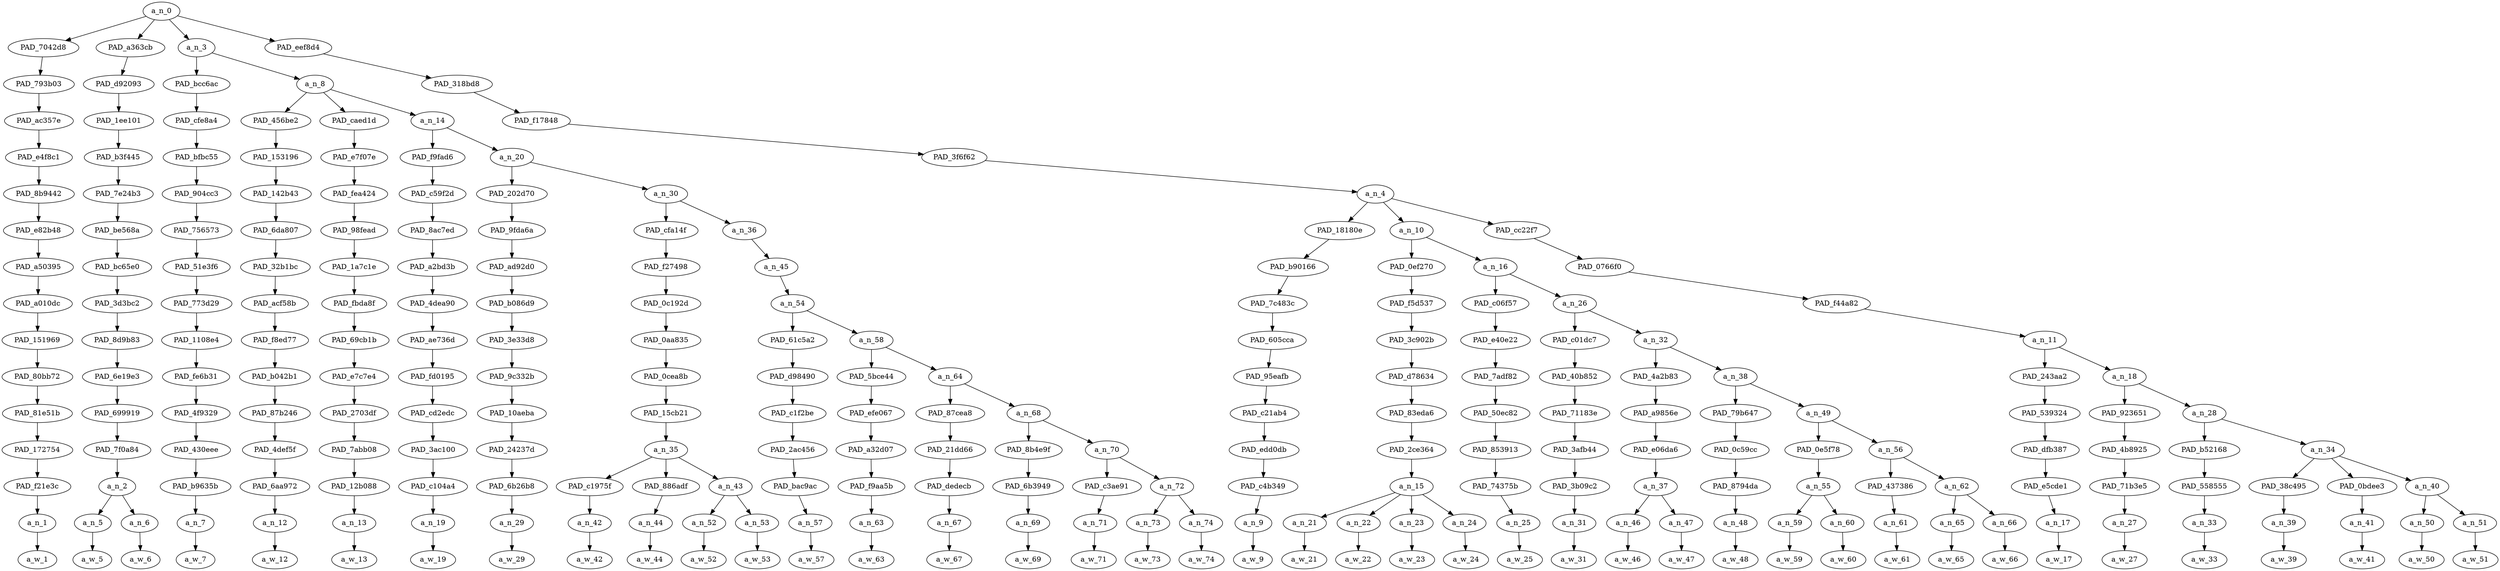 strict digraph "" {
	a_n_0	[div_dir=-1,
		index=0,
		level=15,
		pos="7.892171223958334,15!",
		text_span="[0, 1, 2, 3, 4, 5, 6, 7, 8, 9, 10, 11, 12, 13, 14, 15, 16, 17, 18, 19, 20, 21, 22, 23, 24, 25, 26, 27, 28, 29, 30, 31, 32, 33, 34, \
35, 36, 37, 38, 39, 40]",
		value=1.00000001];
	PAD_7042d8	[div_dir=-1,
		index=0,
		level=14,
		pos="0.0,14!",
		text_span="[0]",
		value=0.01374757];
	a_n_0 -> PAD_7042d8;
	PAD_a363cb	[div_dir=-1,
		index=1,
		level=14,
		pos="1.5,14!",
		text_span="[1, 2]",
		value=0.02284958];
	a_n_0 -> PAD_a363cb;
	a_n_3	[div_dir=1,
		index=2,
		level=14,
		pos="4.260091145833334,14!",
		text_span="[3, 4, 5, 6, 7, 8, 9, 10, 11, 12, 13, 14, 15, 16, 17, 18]",
		value=0.28761299];
	a_n_0 -> a_n_3;
	PAD_eef8d4	[div_dir=-1,
		index=3,
		level=14,
		pos="25.80859375,14!",
		text_span="[19, 20, 21, 22, 23, 24, 25, 26, 27, 28, 29, 30, 31, 32, 33, 34, 35, 36, 37, 38, 39, 40]",
		value=0.67570909];
	a_n_0 -> PAD_eef8d4;
	PAD_793b03	[div_dir=-1,
		index=0,
		level=13,
		pos="0.0,13!",
		text_span="[0]",
		value=0.01374757];
	PAD_7042d8 -> PAD_793b03;
	PAD_ac357e	[div_dir=-1,
		index=0,
		level=12,
		pos="0.0,12!",
		text_span="[0]",
		value=0.01374757];
	PAD_793b03 -> PAD_ac357e;
	PAD_e4f8c1	[div_dir=-1,
		index=0,
		level=11,
		pos="0.0,11!",
		text_span="[0]",
		value=0.01374757];
	PAD_ac357e -> PAD_e4f8c1;
	PAD_8b9442	[div_dir=-1,
		index=0,
		level=10,
		pos="0.0,10!",
		text_span="[0]",
		value=0.01374757];
	PAD_e4f8c1 -> PAD_8b9442;
	PAD_e82b48	[div_dir=-1,
		index=0,
		level=9,
		pos="0.0,9!",
		text_span="[0]",
		value=0.01374757];
	PAD_8b9442 -> PAD_e82b48;
	PAD_a50395	[div_dir=-1,
		index=0,
		level=8,
		pos="0.0,8!",
		text_span="[0]",
		value=0.01374757];
	PAD_e82b48 -> PAD_a50395;
	PAD_a010dc	[div_dir=-1,
		index=0,
		level=7,
		pos="0.0,7!",
		text_span="[0]",
		value=0.01374757];
	PAD_a50395 -> PAD_a010dc;
	PAD_151969	[div_dir=-1,
		index=0,
		level=6,
		pos="0.0,6!",
		text_span="[0]",
		value=0.01374757];
	PAD_a010dc -> PAD_151969;
	PAD_80bb72	[div_dir=-1,
		index=0,
		level=5,
		pos="0.0,5!",
		text_span="[0]",
		value=0.01374757];
	PAD_151969 -> PAD_80bb72;
	PAD_81e51b	[div_dir=-1,
		index=0,
		level=4,
		pos="0.0,4!",
		text_span="[0]",
		value=0.01374757];
	PAD_80bb72 -> PAD_81e51b;
	PAD_172754	[div_dir=-1,
		index=0,
		level=3,
		pos="0.0,3!",
		text_span="[0]",
		value=0.01374757];
	PAD_81e51b -> PAD_172754;
	PAD_f21e3c	[div_dir=-1,
		index=0,
		level=2,
		pos="0.0,2!",
		text_span="[0]",
		value=0.01374757];
	PAD_172754 -> PAD_f21e3c;
	a_n_1	[div_dir=-1,
		index=0,
		level=1,
		pos="0.0,1!",
		text_span="[0]",
		value=0.01374757];
	PAD_f21e3c -> a_n_1;
	a_w_1	[div_dir=0,
		index=0,
		level=0,
		pos="0,0!",
		text_span="[0]",
		value=and];
	a_n_1 -> a_w_1;
	PAD_d92093	[div_dir=-1,
		index=1,
		level=13,
		pos="1.5,13!",
		text_span="[1, 2]",
		value=0.02284958];
	PAD_a363cb -> PAD_d92093;
	PAD_1ee101	[div_dir=-1,
		index=1,
		level=12,
		pos="1.5,12!",
		text_span="[1, 2]",
		value=0.02284958];
	PAD_d92093 -> PAD_1ee101;
	PAD_b3f445	[div_dir=-1,
		index=1,
		level=11,
		pos="1.5,11!",
		text_span="[1, 2]",
		value=0.02284958];
	PAD_1ee101 -> PAD_b3f445;
	PAD_7e24b3	[div_dir=-1,
		index=1,
		level=10,
		pos="1.5,10!",
		text_span="[1, 2]",
		value=0.02284958];
	PAD_b3f445 -> PAD_7e24b3;
	PAD_be568a	[div_dir=-1,
		index=1,
		level=9,
		pos="1.5,9!",
		text_span="[1, 2]",
		value=0.02284958];
	PAD_7e24b3 -> PAD_be568a;
	PAD_bc65e0	[div_dir=-1,
		index=1,
		level=8,
		pos="1.5,8!",
		text_span="[1, 2]",
		value=0.02284958];
	PAD_be568a -> PAD_bc65e0;
	PAD_3d3bc2	[div_dir=-1,
		index=1,
		level=7,
		pos="1.5,7!",
		text_span="[1, 2]",
		value=0.02284958];
	PAD_bc65e0 -> PAD_3d3bc2;
	PAD_8d9b83	[div_dir=-1,
		index=1,
		level=6,
		pos="1.5,6!",
		text_span="[1, 2]",
		value=0.02284958];
	PAD_3d3bc2 -> PAD_8d9b83;
	PAD_6e19e3	[div_dir=-1,
		index=1,
		level=5,
		pos="1.5,5!",
		text_span="[1, 2]",
		value=0.02284958];
	PAD_8d9b83 -> PAD_6e19e3;
	PAD_699919	[div_dir=-1,
		index=1,
		level=4,
		pos="1.5,4!",
		text_span="[1, 2]",
		value=0.02284958];
	PAD_6e19e3 -> PAD_699919;
	PAD_7f0a84	[div_dir=-1,
		index=1,
		level=3,
		pos="1.5,3!",
		text_span="[1, 2]",
		value=0.02284958];
	PAD_699919 -> PAD_7f0a84;
	a_n_2	[div_dir=-1,
		index=1,
		level=2,
		pos="1.5,2!",
		text_span="[1, 2]",
		value=0.02284958];
	PAD_7f0a84 -> a_n_2;
	a_n_5	[div_dir=-1,
		index=1,
		level=1,
		pos="1.0,1!",
		text_span="[1]",
		value=0.01027397];
	a_n_2 -> a_n_5;
	a_n_6	[div_dir=-1,
		index=2,
		level=1,
		pos="2.0,1!",
		text_span="[2]",
		value=0.01247287];
	a_n_2 -> a_n_6;
	a_w_5	[div_dir=0,
		index=1,
		level=0,
		pos="1,0!",
		text_span="[1]",
		value=of];
	a_n_5 -> a_w_5;
	a_w_6	[div_dir=0,
		index=2,
		level=0,
		pos="2,0!",
		text_span="[2]",
		value=course];
	a_n_6 -> a_w_6;
	PAD_bcc6ac	[div_dir=-1,
		index=2,
		level=13,
		pos="3.0,13!",
		text_span="[3]",
		value=0.01199178];
	a_n_3 -> PAD_bcc6ac;
	a_n_8	[div_dir=1,
		index=3,
		level=13,
		pos="5.520182291666667,13!",
		text_span="[4, 5, 6, 7, 8, 9, 10, 11, 12, 13, 14, 15, 16, 17, 18]",
		value=0.27559976];
	a_n_3 -> a_n_8;
	PAD_cfe8a4	[div_dir=-1,
		index=2,
		level=12,
		pos="3.0,12!",
		text_span="[3]",
		value=0.01199178];
	PAD_bcc6ac -> PAD_cfe8a4;
	PAD_bfbc55	[div_dir=-1,
		index=2,
		level=11,
		pos="3.0,11!",
		text_span="[3]",
		value=0.01199178];
	PAD_cfe8a4 -> PAD_bfbc55;
	PAD_904cc3	[div_dir=-1,
		index=2,
		level=10,
		pos="3.0,10!",
		text_span="[3]",
		value=0.01199178];
	PAD_bfbc55 -> PAD_904cc3;
	PAD_756573	[div_dir=-1,
		index=2,
		level=9,
		pos="3.0,9!",
		text_span="[3]",
		value=0.01199178];
	PAD_904cc3 -> PAD_756573;
	PAD_51e3f6	[div_dir=-1,
		index=2,
		level=8,
		pos="3.0,8!",
		text_span="[3]",
		value=0.01199178];
	PAD_756573 -> PAD_51e3f6;
	PAD_773d29	[div_dir=-1,
		index=2,
		level=7,
		pos="3.0,7!",
		text_span="[3]",
		value=0.01199178];
	PAD_51e3f6 -> PAD_773d29;
	PAD_1108e4	[div_dir=-1,
		index=2,
		level=6,
		pos="3.0,6!",
		text_span="[3]",
		value=0.01199178];
	PAD_773d29 -> PAD_1108e4;
	PAD_fe6b31	[div_dir=-1,
		index=2,
		level=5,
		pos="3.0,5!",
		text_span="[3]",
		value=0.01199178];
	PAD_1108e4 -> PAD_fe6b31;
	PAD_4f9329	[div_dir=-1,
		index=2,
		level=4,
		pos="3.0,4!",
		text_span="[3]",
		value=0.01199178];
	PAD_fe6b31 -> PAD_4f9329;
	PAD_430eee	[div_dir=-1,
		index=2,
		level=3,
		pos="3.0,3!",
		text_span="[3]",
		value=0.01199178];
	PAD_4f9329 -> PAD_430eee;
	PAD_b9635b	[div_dir=-1,
		index=2,
		level=2,
		pos="3.0,2!",
		text_span="[3]",
		value=0.01199178];
	PAD_430eee -> PAD_b9635b;
	a_n_7	[div_dir=-1,
		index=3,
		level=1,
		pos="3.0,1!",
		text_span="[3]",
		value=0.01199178];
	PAD_b9635b -> a_n_7;
	a_w_7	[div_dir=0,
		index=3,
		level=0,
		pos="3,0!",
		text_span="[3]",
		value=where];
	a_n_7 -> a_w_7;
	PAD_456be2	[div_dir=1,
		index=3,
		level=12,
		pos="4.0,12!",
		text_span="[4]",
		value=0.01099078];
	a_n_8 -> PAD_456be2;
	PAD_caed1d	[div_dir=-1,
		index=4,
		level=12,
		pos="5.0,12!",
		text_span="[5]",
		value=0.01590102];
	a_n_8 -> PAD_caed1d;
	a_n_14	[div_dir=1,
		index=5,
		level=12,
		pos="7.560546875,12!",
		text_span="[6, 7, 8, 9, 10, 11, 12, 13, 14, 15, 16, 17, 18]",
		value=0.24868487];
	a_n_8 -> a_n_14;
	PAD_153196	[div_dir=1,
		index=3,
		level=11,
		pos="4.0,11!",
		text_span="[4]",
		value=0.01099078];
	PAD_456be2 -> PAD_153196;
	PAD_142b43	[div_dir=1,
		index=3,
		level=10,
		pos="4.0,10!",
		text_span="[4]",
		value=0.01099078];
	PAD_153196 -> PAD_142b43;
	PAD_6da807	[div_dir=1,
		index=3,
		level=9,
		pos="4.0,9!",
		text_span="[4]",
		value=0.01099078];
	PAD_142b43 -> PAD_6da807;
	PAD_32b1bc	[div_dir=1,
		index=3,
		level=8,
		pos="4.0,8!",
		text_span="[4]",
		value=0.01099078];
	PAD_6da807 -> PAD_32b1bc;
	PAD_acf58b	[div_dir=1,
		index=3,
		level=7,
		pos="4.0,7!",
		text_span="[4]",
		value=0.01099078];
	PAD_32b1bc -> PAD_acf58b;
	PAD_f8ed77	[div_dir=1,
		index=3,
		level=6,
		pos="4.0,6!",
		text_span="[4]",
		value=0.01099078];
	PAD_acf58b -> PAD_f8ed77;
	PAD_b042b1	[div_dir=1,
		index=3,
		level=5,
		pos="4.0,5!",
		text_span="[4]",
		value=0.01099078];
	PAD_f8ed77 -> PAD_b042b1;
	PAD_87b246	[div_dir=1,
		index=3,
		level=4,
		pos="4.0,4!",
		text_span="[4]",
		value=0.01099078];
	PAD_b042b1 -> PAD_87b246;
	PAD_4def5f	[div_dir=1,
		index=3,
		level=3,
		pos="4.0,3!",
		text_span="[4]",
		value=0.01099078];
	PAD_87b246 -> PAD_4def5f;
	PAD_6aa972	[div_dir=1,
		index=3,
		level=2,
		pos="4.0,2!",
		text_span="[4]",
		value=0.01099078];
	PAD_4def5f -> PAD_6aa972;
	a_n_12	[div_dir=1,
		index=4,
		level=1,
		pos="4.0,1!",
		text_span="[4]",
		value=0.01099078];
	PAD_6aa972 -> a_n_12;
	a_w_12	[div_dir=0,
		index=4,
		level=0,
		pos="4,0!",
		text_span="[4]",
		value=this];
	a_n_12 -> a_w_12;
	PAD_e7f07e	[div_dir=-1,
		index=4,
		level=11,
		pos="5.0,11!",
		text_span="[5]",
		value=0.01590102];
	PAD_caed1d -> PAD_e7f07e;
	PAD_fea424	[div_dir=-1,
		index=4,
		level=10,
		pos="5.0,10!",
		text_span="[5]",
		value=0.01590102];
	PAD_e7f07e -> PAD_fea424;
	PAD_98fead	[div_dir=-1,
		index=4,
		level=9,
		pos="5.0,9!",
		text_span="[5]",
		value=0.01590102];
	PAD_fea424 -> PAD_98fead;
	PAD_1a7c1e	[div_dir=-1,
		index=4,
		level=8,
		pos="5.0,8!",
		text_span="[5]",
		value=0.01590102];
	PAD_98fead -> PAD_1a7c1e;
	PAD_fbda8f	[div_dir=-1,
		index=4,
		level=7,
		pos="5.0,7!",
		text_span="[5]",
		value=0.01590102];
	PAD_1a7c1e -> PAD_fbda8f;
	PAD_69cb1b	[div_dir=-1,
		index=4,
		level=6,
		pos="5.0,6!",
		text_span="[5]",
		value=0.01590102];
	PAD_fbda8f -> PAD_69cb1b;
	PAD_e7c7e4	[div_dir=-1,
		index=4,
		level=5,
		pos="5.0,5!",
		text_span="[5]",
		value=0.01590102];
	PAD_69cb1b -> PAD_e7c7e4;
	PAD_2703df	[div_dir=-1,
		index=4,
		level=4,
		pos="5.0,4!",
		text_span="[5]",
		value=0.01590102];
	PAD_e7c7e4 -> PAD_2703df;
	PAD_7abb08	[div_dir=-1,
		index=4,
		level=3,
		pos="5.0,3!",
		text_span="[5]",
		value=0.01590102];
	PAD_2703df -> PAD_7abb08;
	PAD_12b088	[div_dir=-1,
		index=4,
		level=2,
		pos="5.0,2!",
		text_span="[5]",
		value=0.01590102];
	PAD_7abb08 -> PAD_12b088;
	a_n_13	[div_dir=-1,
		index=5,
		level=1,
		pos="5.0,1!",
		text_span="[5]",
		value=0.01590102];
	PAD_12b088 -> a_n_13;
	a_w_13	[div_dir=0,
		index=5,
		level=0,
		pos="5,0!",
		text_span="[5]",
		value=ultimately];
	a_n_13 -> a_w_13;
	PAD_f9fad6	[div_dir=1,
		index=5,
		level=11,
		pos="6.0,11!",
		text_span="[6]",
		value=0.01298913];
	a_n_14 -> PAD_f9fad6;
	a_n_20	[div_dir=1,
		index=6,
		level=11,
		pos="9.12109375,11!",
		text_span="[7, 8, 9, 10, 11, 12, 13, 14, 15, 16, 17, 18]",
		value=0.23565154];
	a_n_14 -> a_n_20;
	PAD_c59f2d	[div_dir=1,
		index=5,
		level=10,
		pos="6.0,10!",
		text_span="[6]",
		value=0.01298913];
	PAD_f9fad6 -> PAD_c59f2d;
	PAD_8ac7ed	[div_dir=1,
		index=5,
		level=9,
		pos="6.0,9!",
		text_span="[6]",
		value=0.01298913];
	PAD_c59f2d -> PAD_8ac7ed;
	PAD_a2bd3b	[div_dir=1,
		index=5,
		level=8,
		pos="6.0,8!",
		text_span="[6]",
		value=0.01298913];
	PAD_8ac7ed -> PAD_a2bd3b;
	PAD_4dea90	[div_dir=1,
		index=5,
		level=7,
		pos="6.0,7!",
		text_span="[6]",
		value=0.01298913];
	PAD_a2bd3b -> PAD_4dea90;
	PAD_ae736d	[div_dir=1,
		index=5,
		level=6,
		pos="6.0,6!",
		text_span="[6]",
		value=0.01298913];
	PAD_4dea90 -> PAD_ae736d;
	PAD_fd0195	[div_dir=1,
		index=5,
		level=5,
		pos="6.0,5!",
		text_span="[6]",
		value=0.01298913];
	PAD_ae736d -> PAD_fd0195;
	PAD_cd2edc	[div_dir=1,
		index=5,
		level=4,
		pos="6.0,4!",
		text_span="[6]",
		value=0.01298913];
	PAD_fd0195 -> PAD_cd2edc;
	PAD_3ac100	[div_dir=1,
		index=5,
		level=3,
		pos="6.0,3!",
		text_span="[6]",
		value=0.01298913];
	PAD_cd2edc -> PAD_3ac100;
	PAD_c104a4	[div_dir=1,
		index=5,
		level=2,
		pos="6.0,2!",
		text_span="[6]",
		value=0.01298913];
	PAD_3ac100 -> PAD_c104a4;
	a_n_19	[div_dir=1,
		index=6,
		level=1,
		pos="6.0,1!",
		text_span="[6]",
		value=0.01298913];
	PAD_c104a4 -> a_n_19;
	a_w_19	[div_dir=0,
		index=6,
		level=0,
		pos="6,0!",
		text_span="[6]",
		value=leads];
	a_n_19 -> a_w_19;
	PAD_202d70	[div_dir=1,
		index=6,
		level=10,
		pos="7.0,10!",
		text_span="[7]",
		value=0.00829915];
	a_n_20 -> PAD_202d70;
	a_n_30	[div_dir=1,
		index=7,
		level=10,
		pos="11.2421875,10!",
		text_span="[8, 9, 10, 11, 12, 13, 14, 15, 16, 17, 18]",
		value=0.22730724];
	a_n_20 -> a_n_30;
	PAD_9fda6a	[div_dir=1,
		index=6,
		level=9,
		pos="7.0,9!",
		text_span="[7]",
		value=0.00829915];
	PAD_202d70 -> PAD_9fda6a;
	PAD_ad92d0	[div_dir=1,
		index=6,
		level=8,
		pos="7.0,8!",
		text_span="[7]",
		value=0.00829915];
	PAD_9fda6a -> PAD_ad92d0;
	PAD_b086d9	[div_dir=1,
		index=6,
		level=7,
		pos="7.0,7!",
		text_span="[7]",
		value=0.00829915];
	PAD_ad92d0 -> PAD_b086d9;
	PAD_3e33d8	[div_dir=1,
		index=6,
		level=6,
		pos="7.0,6!",
		text_span="[7]",
		value=0.00829915];
	PAD_b086d9 -> PAD_3e33d8;
	PAD_9c332b	[div_dir=1,
		index=6,
		level=5,
		pos="7.0,5!",
		text_span="[7]",
		value=0.00829915];
	PAD_3e33d8 -> PAD_9c332b;
	PAD_10aeba	[div_dir=1,
		index=6,
		level=4,
		pos="7.0,4!",
		text_span="[7]",
		value=0.00829915];
	PAD_9c332b -> PAD_10aeba;
	PAD_24237d	[div_dir=1,
		index=6,
		level=3,
		pos="7.0,3!",
		text_span="[7]",
		value=0.00829915];
	PAD_10aeba -> PAD_24237d;
	PAD_6b26b8	[div_dir=1,
		index=6,
		level=2,
		pos="7.0,2!",
		text_span="[7]",
		value=0.00829915];
	PAD_24237d -> PAD_6b26b8;
	a_n_29	[div_dir=1,
		index=7,
		level=1,
		pos="7.0,1!",
		text_span="[7]",
		value=0.00829915];
	PAD_6b26b8 -> a_n_29;
	a_w_29	[div_dir=0,
		index=7,
		level=0,
		pos="7,0!",
		text_span="[7]",
		value=to];
	a_n_29 -> a_w_29;
	PAD_cfa14f	[div_dir=1,
		index=7,
		level=9,
		pos="9.5,9!",
		text_span="[8, 9, 10, 11]",
		value=0.13586361];
	a_n_30 -> PAD_cfa14f;
	a_n_36	[div_dir=1,
		index=8,
		level=9,
		pos="12.984375,9!",
		text_span="[12, 13, 14, 15, 16, 17, 18]",
		value=0.09139671];
	a_n_30 -> a_n_36;
	PAD_f27498	[div_dir=1,
		index=7,
		level=8,
		pos="9.5,8!",
		text_span="[8, 9, 10, 11]",
		value=0.13586361];
	PAD_cfa14f -> PAD_f27498;
	PAD_0c192d	[div_dir=1,
		index=7,
		level=7,
		pos="9.5,7!",
		text_span="[8, 9, 10, 11]",
		value=0.13586361];
	PAD_f27498 -> PAD_0c192d;
	PAD_0aa835	[div_dir=1,
		index=7,
		level=6,
		pos="9.5,6!",
		text_span="[8, 9, 10, 11]",
		value=0.13586361];
	PAD_0c192d -> PAD_0aa835;
	PAD_0cea8b	[div_dir=1,
		index=7,
		level=5,
		pos="9.5,5!",
		text_span="[8, 9, 10, 11]",
		value=0.13586361];
	PAD_0aa835 -> PAD_0cea8b;
	PAD_15cb21	[div_dir=1,
		index=7,
		level=4,
		pos="9.5,4!",
		text_span="[8, 9, 10, 11]",
		value=0.13586361];
	PAD_0cea8b -> PAD_15cb21;
	a_n_35	[div_dir=1,
		index=7,
		level=3,
		pos="9.5,3!",
		text_span="[8, 9, 10, 11]",
		value=0.13586361];
	PAD_15cb21 -> a_n_35;
	PAD_c1975f	[div_dir=-1,
		index=7,
		level=2,
		pos="8.0,2!",
		text_span="[8]",
		value=0.01703057];
	a_n_35 -> PAD_c1975f;
	PAD_886adf	[div_dir=-1,
		index=9,
		level=2,
		pos="11.0,2!",
		text_span="[11]",
		value=0.02383166];
	a_n_35 -> PAD_886adf;
	a_n_43	[div_dir=1,
		index=8,
		level=2,
		pos="9.5,2!",
		text_span="[9, 10]",
		value=0.09494425];
	a_n_35 -> a_n_43;
	a_n_42	[div_dir=-1,
		index=8,
		level=1,
		pos="8.0,1!",
		text_span="[8]",
		value=0.01703057];
	PAD_c1975f -> a_n_42;
	a_w_42	[div_dir=0,
		index=8,
		level=0,
		pos="8,0!",
		text_span="[8]",
		value=the];
	a_n_42 -> a_w_42;
	a_n_44	[div_dir=-1,
		index=11,
		level=1,
		pos="11.0,1!",
		text_span="[11]",
		value=0.02383166];
	PAD_886adf -> a_n_44;
	a_w_44	[div_dir=0,
		index=11,
		level=0,
		pos="11,0!",
		text_span="[11]",
		value=failure];
	a_n_44 -> a_w_44;
	a_n_52	[div_dir=-1,
		index=9,
		level=1,
		pos="9.0,1!",
		text_span="[9]",
		value=0.04459206];
	a_n_43 -> a_n_52;
	a_n_53	[div_dir=1,
		index=10,
		level=1,
		pos="10.0,1!",
		text_span="[10]",
		value=0.05024333];
	a_n_43 -> a_n_53;
	a_w_52	[div_dir=0,
		index=9,
		level=0,
		pos="9,0!",
		text_span="[9]",
		value=tate];
	a_n_52 -> a_w_52;
	a_w_53	[div_dir=0,
		index=10,
		level=0,
		pos="10,0!",
		text_span="[10]",
		value=murders];
	a_n_53 -> a_w_53;
	a_n_45	[div_dir=1,
		index=8,
		level=8,
		pos="12.984375,8!",
		text_span="[12, 13, 14, 15, 16, 17, 18]",
		value=0.09138095];
	a_n_36 -> a_n_45;
	a_n_54	[div_dir=1,
		index=8,
		level=7,
		pos="12.984375,7!",
		text_span="[12, 13, 14, 15, 16, 17, 18]",
		value=0.09136519];
	a_n_45 -> a_n_54;
	PAD_61c5a2	[div_dir=1,
		index=8,
		level=6,
		pos="12.0,6!",
		text_span="[12]",
		value=0.00966770];
	a_n_54 -> PAD_61c5a2;
	a_n_58	[div_dir=1,
		index=9,
		level=6,
		pos="13.96875,6!",
		text_span="[13, 14, 15, 16, 17, 18]",
		value=0.08168173];
	a_n_54 -> a_n_58;
	PAD_d98490	[div_dir=1,
		index=8,
		level=5,
		pos="12.0,5!",
		text_span="[12]",
		value=0.00966770];
	PAD_61c5a2 -> PAD_d98490;
	PAD_c1f2be	[div_dir=1,
		index=8,
		level=4,
		pos="12.0,4!",
		text_span="[12]",
		value=0.00966770];
	PAD_d98490 -> PAD_c1f2be;
	PAD_2ac456	[div_dir=1,
		index=8,
		level=3,
		pos="12.0,3!",
		text_span="[12]",
		value=0.00966770];
	PAD_c1f2be -> PAD_2ac456;
	PAD_bac9ac	[div_dir=1,
		index=10,
		level=2,
		pos="12.0,2!",
		text_span="[12]",
		value=0.00966770];
	PAD_2ac456 -> PAD_bac9ac;
	a_n_57	[div_dir=1,
		index=12,
		level=1,
		pos="12.0,1!",
		text_span="[12]",
		value=0.00966770];
	PAD_bac9ac -> a_n_57;
	a_w_57	[div_dir=0,
		index=12,
		level=0,
		pos="12,0!",
		text_span="[12]",
		value=to1];
	a_n_57 -> a_w_57;
	PAD_5bce44	[div_dir=1,
		index=9,
		level=5,
		pos="13.0,5!",
		text_span="[13]",
		value=0.01553582];
	a_n_58 -> PAD_5bce44;
	a_n_64	[div_dir=-1,
		index=10,
		level=5,
		pos="14.9375,5!",
		text_span="[14, 15, 16, 17, 18]",
		value=0.06613417];
	a_n_58 -> a_n_64;
	PAD_efe067	[div_dir=1,
		index=9,
		level=4,
		pos="13.0,4!",
		text_span="[13]",
		value=0.01553582];
	PAD_5bce44 -> PAD_efe067;
	PAD_a32d07	[div_dir=1,
		index=9,
		level=3,
		pos="13.0,3!",
		text_span="[13]",
		value=0.01553582];
	PAD_efe067 -> PAD_a32d07;
	PAD_f9aa5b	[div_dir=1,
		index=11,
		level=2,
		pos="13.0,2!",
		text_span="[13]",
		value=0.01553582];
	PAD_a32d07 -> PAD_f9aa5b;
	a_n_63	[div_dir=1,
		index=13,
		level=1,
		pos="13.0,1!",
		text_span="[13]",
		value=0.01553582];
	PAD_f9aa5b -> a_n_63;
	a_w_63	[div_dir=0,
		index=13,
		level=0,
		pos="13,0!",
		text_span="[13]",
		value=occur];
	a_n_63 -> a_w_63;
	PAD_87cea8	[div_dir=-1,
		index=10,
		level=4,
		pos="14.0,4!",
		text_span="[14]",
		value=0.01283876];
	a_n_64 -> PAD_87cea8;
	a_n_68	[div_dir=1,
		index=11,
		level=4,
		pos="15.875,4!",
		text_span="[15, 16, 17, 18]",
		value=0.05329222];
	a_n_64 -> a_n_68;
	PAD_21dd66	[div_dir=-1,
		index=10,
		level=3,
		pos="14.0,3!",
		text_span="[14]",
		value=0.01283876];
	PAD_87cea8 -> PAD_21dd66;
	PAD_dedecb	[div_dir=-1,
		index=12,
		level=2,
		pos="14.0,2!",
		text_span="[14]",
		value=0.01283876];
	PAD_21dd66 -> PAD_dedecb;
	a_n_67	[div_dir=-1,
		index=14,
		level=1,
		pos="14.0,1!",
		text_span="[14]",
		value=0.01283876];
	PAD_dedecb -> a_n_67;
	a_w_67	[div_dir=0,
		index=14,
		level=0,
		pos="14,0!",
		text_span="[14]",
		value=what];
	a_n_67 -> a_w_67;
	PAD_8b4e9f	[div_dir=1,
		index=11,
		level=3,
		pos="15.0,3!",
		text_span="[15]",
		value=0.01025546];
	a_n_68 -> PAD_8b4e9f;
	a_n_70	[div_dir=-1,
		index=12,
		level=3,
		pos="16.75,3!",
		text_span="[16, 17, 18]",
		value=0.04302562];
	a_n_68 -> a_n_70;
	PAD_6b3949	[div_dir=1,
		index=13,
		level=2,
		pos="15.0,2!",
		text_span="[15]",
		value=0.01025546];
	PAD_8b4e9f -> PAD_6b3949;
	a_n_69	[div_dir=1,
		index=15,
		level=1,
		pos="15.0,1!",
		text_span="[15]",
		value=0.01025546];
	PAD_6b3949 -> a_n_69;
	a_w_69	[div_dir=0,
		index=15,
		level=0,
		pos="15,0!",
		text_span="[15]",
		value=this1];
	a_n_69 -> a_w_69;
	PAD_c3ae91	[div_dir=-1,
		index=14,
		level=2,
		pos="16.0,2!",
		text_span="[16]",
		value=0.01773101];
	a_n_70 -> PAD_c3ae91;
	a_n_72	[div_dir=1,
		index=15,
		level=2,
		pos="17.5,2!",
		text_span="[17, 18]",
		value=0.02528329];
	a_n_70 -> a_n_72;
	a_n_71	[div_dir=-1,
		index=16,
		level=1,
		pos="16.0,1!",
		text_span="[16]",
		value=0.01773101];
	PAD_c3ae91 -> a_n_71;
	a_w_71	[div_dir=0,
		index=16,
		level=0,
		pos="16,0!",
		text_span="[16]",
		value=creates];
	a_n_71 -> a_w_71;
	a_n_73	[div_dir=1,
		index=17,
		level=1,
		pos="17.0,1!",
		text_span="[17]",
		value=0.00977904];
	a_n_72 -> a_n_73;
	a_n_74	[div_dir=1,
		index=18,
		level=1,
		pos="18.0,1!",
		text_span="[18]",
		value=0.01547789];
	a_n_72 -> a_n_74;
	a_w_73	[div_dir=0,
		index=17,
		level=0,
		pos="17,0!",
		text_span="[17]",
		value=in];
	a_n_73 -> a_w_73;
	a_w_74	[div_dir=0,
		index=18,
		level=0,
		pos="18,0!",
		text_span="[18]",
		value=effect];
	a_n_74 -> a_w_74;
	PAD_318bd8	[div_dir=-1,
		index=4,
		level=13,
		pos="25.80859375,13!",
		text_span="[19, 20, 21, 22, 23, 24, 25, 26, 27, 28, 29, 30, 31, 32, 33, 34, 35, 36, 37, 38, 39, 40]",
		value=0.67570909];
	PAD_eef8d4 -> PAD_318bd8;
	PAD_f17848	[div_dir=-1,
		index=6,
		level=12,
		pos="25.80859375,12!",
		text_span="[19, 20, 21, 22, 23, 24, 25, 26, 27, 28, 29, 30, 31, 32, 33, 34, 35, 36, 37, 38, 39, 40]",
		value=0.67570909];
	PAD_318bd8 -> PAD_f17848;
	PAD_3f6f62	[div_dir=-1,
		index=7,
		level=11,
		pos="25.80859375,11!",
		text_span="[19, 20, 21, 22, 23, 24, 25, 26, 27, 28, 29, 30, 31, 32, 33, 34, 35, 36, 37, 38, 39, 40]",
		value=0.67570909];
	PAD_f17848 -> PAD_3f6f62;
	a_n_4	[div_dir=-1,
		index=8,
		level=10,
		pos="25.80859375,10!",
		text_span="[19, 20, 21, 22, 23, 24, 25, 26, 27, 28, 29, 30, 31, 32, 33, 34, 35, 36, 37, 38, 39, 40]",
		value=0.67570909];
	PAD_3f6f62 -> a_n_4;
	PAD_18180e	[div_dir=-1,
		index=9,
		level=9,
		pos="19.0,9!",
		text_span="[19]",
		value=0.01836045];
	a_n_4 -> PAD_18180e;
	a_n_10	[div_dir=-1,
		index=10,
		level=9,
		pos="23.36328125,9!",
		text_span="[20, 21, 22, 23, 24, 25, 26, 27, 28, 29, 30, 31, 32, 33]",
		value=0.40097337];
	a_n_4 -> a_n_10;
	PAD_cc22f7	[div_dir=-1,
		index=11,
		level=9,
		pos="35.0625,9!",
		text_span="[34, 35, 36, 37, 38, 39, 40]",
		value=0.25629621];
	a_n_4 -> PAD_cc22f7;
	PAD_b90166	[div_dir=-1,
		index=9,
		level=8,
		pos="19.0,8!",
		text_span="[19]",
		value=0.01836045];
	PAD_18180e -> PAD_b90166;
	PAD_7c483c	[div_dir=-1,
		index=9,
		level=7,
		pos="19.0,7!",
		text_span="[19]",
		value=0.01836045];
	PAD_b90166 -> PAD_7c483c;
	PAD_605cca	[div_dir=-1,
		index=10,
		level=6,
		pos="19.0,6!",
		text_span="[19]",
		value=0.01836045];
	PAD_7c483c -> PAD_605cca;
	PAD_95eafb	[div_dir=-1,
		index=11,
		level=5,
		pos="19.0,5!",
		text_span="[19]",
		value=0.01836045];
	PAD_605cca -> PAD_95eafb;
	PAD_c21ab4	[div_dir=-1,
		index=12,
		level=4,
		pos="19.0,4!",
		text_span="[19]",
		value=0.01836045];
	PAD_95eafb -> PAD_c21ab4;
	PAD_edd0db	[div_dir=-1,
		index=13,
		level=3,
		pos="19.0,3!",
		text_span="[19]",
		value=0.01836045];
	PAD_c21ab4 -> PAD_edd0db;
	PAD_c4b349	[div_dir=-1,
		index=16,
		level=2,
		pos="19.0,2!",
		text_span="[19]",
		value=0.01836045];
	PAD_edd0db -> PAD_c4b349;
	a_n_9	[div_dir=-1,
		index=19,
		level=1,
		pos="19.0,1!",
		text_span="[19]",
		value=0.01836045];
	PAD_c4b349 -> a_n_9;
	a_w_9	[div_dir=0,
		index=19,
		level=0,
		pos="19,0!",
		text_span="[19]",
		value=is];
	a_n_9 -> a_w_9;
	PAD_0ef270	[div_dir=1,
		index=10,
		level=8,
		pos="21.5,8!",
		text_span="[20, 21, 22, 23]",
		value=0.22540003];
	a_n_10 -> PAD_0ef270;
	a_n_16	[div_dir=-1,
		index=11,
		level=8,
		pos="25.2265625,8!",
		text_span="[24, 25, 26, 27, 28, 29, 30, 31, 32, 33]",
		value=0.17554410];
	a_n_10 -> a_n_16;
	PAD_f5d537	[div_dir=1,
		index=10,
		level=7,
		pos="21.5,7!",
		text_span="[20, 21, 22, 23]",
		value=0.22540003];
	PAD_0ef270 -> PAD_f5d537;
	PAD_3c902b	[div_dir=1,
		index=11,
		level=6,
		pos="21.5,6!",
		text_span="[20, 21, 22, 23]",
		value=0.22540003];
	PAD_f5d537 -> PAD_3c902b;
	PAD_d78634	[div_dir=1,
		index=12,
		level=5,
		pos="21.5,5!",
		text_span="[20, 21, 22, 23]",
		value=0.22540003];
	PAD_3c902b -> PAD_d78634;
	PAD_83eda6	[div_dir=1,
		index=13,
		level=4,
		pos="21.5,4!",
		text_span="[20, 21, 22, 23]",
		value=0.22540003];
	PAD_d78634 -> PAD_83eda6;
	PAD_2ce364	[div_dir=1,
		index=14,
		level=3,
		pos="21.5,3!",
		text_span="[20, 21, 22, 23]",
		value=0.22540003];
	PAD_83eda6 -> PAD_2ce364;
	a_n_15	[div_dir=1,
		index=17,
		level=2,
		pos="21.5,2!",
		text_span="[20, 21, 22, 23]",
		value=0.22540003];
	PAD_2ce364 -> a_n_15;
	a_n_21	[div_dir=-1,
		index=20,
		level=1,
		pos="20.0,1!",
		text_span="[20]",
		value=0.01902252];
	a_n_15 -> a_n_21;
	a_n_22	[div_dir=1,
		index=21,
		level=1,
		pos="21.0,1!",
		text_span="[21]",
		value=0.04053772];
	a_n_15 -> a_n_22;
	a_n_23	[div_dir=1,
		index=22,
		level=1,
		pos="22.0,1!",
		text_span="[22]",
		value=0.05946560];
	a_n_15 -> a_n_23;
	a_n_24	[div_dir=-1,
		index=23,
		level=1,
		pos="23.0,1!",
		text_span="[23]",
		value=0.10633950];
	a_n_15 -> a_n_24;
	a_w_21	[div_dir=0,
		index=20,
		level=0,
		pos="20,0!",
		text_span="[20]",
		value=a];
	a_n_21 -> a_w_21;
	a_w_22	[div_dir=0,
		index=21,
		level=0,
		pos="21,0!",
		text_span="[21]",
		value=fantasy];
	a_n_22 -> a_w_22;
	a_w_23	[div_dir=0,
		index=22,
		level=0,
		pos="22,0!",
		text_span="[22]",
		value=jewish];
	a_n_23 -> a_w_23;
	a_w_24	[div_dir=0,
		index=23,
		level=0,
		pos="23,0!",
		text_span="[23]",
		value=moralizer];
	a_n_24 -> a_w_24;
	PAD_c06f57	[div_dir=-1,
		index=11,
		level=7,
		pos="24.0,7!",
		text_span="[24]",
		value=0.02623951];
	a_n_16 -> PAD_c06f57;
	a_n_26	[div_dir=-1,
		index=12,
		level=7,
		pos="26.453125,7!",
		text_span="[25, 26, 27, 28, 29, 30, 31, 32, 33]",
		value=0.14924451];
	a_n_16 -> a_n_26;
	PAD_e40e22	[div_dir=-1,
		index=12,
		level=6,
		pos="24.0,6!",
		text_span="[24]",
		value=0.02623951];
	PAD_c06f57 -> PAD_e40e22;
	PAD_7adf82	[div_dir=-1,
		index=13,
		level=5,
		pos="24.0,5!",
		text_span="[24]",
		value=0.02623951];
	PAD_e40e22 -> PAD_7adf82;
	PAD_50ec82	[div_dir=-1,
		index=14,
		level=4,
		pos="24.0,4!",
		text_span="[24]",
		value=0.02623951];
	PAD_7adf82 -> PAD_50ec82;
	PAD_853913	[div_dir=-1,
		index=15,
		level=3,
		pos="24.0,3!",
		text_span="[24]",
		value=0.02623951];
	PAD_50ec82 -> PAD_853913;
	PAD_74375b	[div_dir=-1,
		index=18,
		level=2,
		pos="24.0,2!",
		text_span="[24]",
		value=0.02623951];
	PAD_853913 -> PAD_74375b;
	a_n_25	[div_dir=-1,
		index=24,
		level=1,
		pos="24.0,1!",
		text_span="[24]",
		value=0.02623951];
	PAD_74375b -> a_n_25;
	a_w_25	[div_dir=0,
		index=24,
		level=0,
		pos="24,0!",
		text_span="[24]",
		value=comparable];
	a_n_25 -> a_w_25;
	PAD_c01dc7	[div_dir=-1,
		index=13,
		level=6,
		pos="25.0,6!",
		text_span="[25]",
		value=0.01330399];
	a_n_26 -> PAD_c01dc7;
	a_n_32	[div_dir=-1,
		index=14,
		level=6,
		pos="27.90625,6!",
		text_span="[26, 27, 28, 29, 30, 31, 32, 33]",
		value=0.13590192];
	a_n_26 -> a_n_32;
	PAD_40b852	[div_dir=-1,
		index=14,
		level=5,
		pos="25.0,5!",
		text_span="[25]",
		value=0.01330399];
	PAD_c01dc7 -> PAD_40b852;
	PAD_71183e	[div_dir=-1,
		index=15,
		level=4,
		pos="25.0,4!",
		text_span="[25]",
		value=0.01330399];
	PAD_40b852 -> PAD_71183e;
	PAD_3afb44	[div_dir=-1,
		index=16,
		level=3,
		pos="25.0,3!",
		text_span="[25]",
		value=0.01330399];
	PAD_71183e -> PAD_3afb44;
	PAD_3b09c2	[div_dir=-1,
		index=19,
		level=2,
		pos="25.0,2!",
		text_span="[25]",
		value=0.01330399];
	PAD_3afb44 -> PAD_3b09c2;
	a_n_31	[div_dir=-1,
		index=25,
		level=1,
		pos="25.0,1!",
		text_span="[25]",
		value=0.01330399];
	PAD_3b09c2 -> a_n_31;
	a_w_31	[div_dir=0,
		index=25,
		level=0,
		pos="25,0!",
		text_span="[25]",
		value=to2];
	a_n_31 -> a_w_31;
	PAD_4a2b83	[div_dir=-1,
		index=15,
		level=5,
		pos="26.5,5!",
		text_span="[26, 27]",
		value=0.03275659];
	a_n_32 -> PAD_4a2b83;
	a_n_38	[div_dir=1,
		index=16,
		level=5,
		pos="29.3125,5!",
		text_span="[28, 29, 30, 31, 32, 33]",
		value=0.10312283];
	a_n_32 -> a_n_38;
	PAD_a9856e	[div_dir=-1,
		index=16,
		level=4,
		pos="26.5,4!",
		text_span="[26, 27]",
		value=0.03275659];
	PAD_4a2b83 -> PAD_a9856e;
	PAD_e06da6	[div_dir=-1,
		index=17,
		level=3,
		pos="26.5,3!",
		text_span="[26, 27]",
		value=0.03275659];
	PAD_a9856e -> PAD_e06da6;
	a_n_37	[div_dir=-1,
		index=20,
		level=2,
		pos="26.5,2!",
		text_span="[26, 27]",
		value=0.03275659];
	PAD_e06da6 -> a_n_37;
	a_n_46	[div_dir=-1,
		index=26,
		level=1,
		pos="26.0,1!",
		text_span="[26]",
		value=0.01237853];
	a_n_37 -> a_n_46;
	a_n_47	[div_dir=-1,
		index=27,
		level=1,
		pos="27.0,1!",
		text_span="[27]",
		value=0.02032047];
	a_n_37 -> a_n_47;
	a_w_46	[div_dir=0,
		index=26,
		level=0,
		pos="26,0!",
		text_span="[26]",
		value=the1];
	a_n_46 -> a_w_46;
	a_w_47	[div_dir=0,
		index=27,
		level=0,
		pos="27,0!",
		text_span="[27]",
		value=war];
	a_n_47 -> a_w_47;
	PAD_79b647	[div_dir=-1,
		index=17,
		level=4,
		pos="28.0,4!",
		text_span="[28]",
		value=0.01387236];
	a_n_38 -> PAD_79b647;
	a_n_49	[div_dir=1,
		index=18,
		level=4,
		pos="30.625,4!",
		text_span="[29, 30, 31, 32, 33]",
		value=0.08924230];
	a_n_38 -> a_n_49;
	PAD_0c59cc	[div_dir=-1,
		index=18,
		level=3,
		pos="28.0,3!",
		text_span="[28]",
		value=0.01387236];
	PAD_79b647 -> PAD_0c59cc;
	PAD_8794da	[div_dir=-1,
		index=21,
		level=2,
		pos="28.0,2!",
		text_span="[28]",
		value=0.01387236];
	PAD_0c59cc -> PAD_8794da;
	a_n_48	[div_dir=-1,
		index=28,
		level=1,
		pos="28.0,1!",
		text_span="[28]",
		value=0.01387236];
	PAD_8794da -> a_n_48;
	a_w_48	[div_dir=0,
		index=28,
		level=0,
		pos="28,0!",
		text_span="[28]",
		value=against];
	a_n_48 -> a_w_48;
	PAD_0e5f78	[div_dir=1,
		index=19,
		level=3,
		pos="29.5,3!",
		text_span="[29, 30]",
		value=0.03880652];
	a_n_49 -> PAD_0e5f78;
	a_n_56	[div_dir=-1,
		index=20,
		level=3,
		pos="31.75,3!",
		text_span="[31, 32, 33]",
		value=0.05041207];
	a_n_49 -> a_n_56;
	a_n_55	[div_dir=1,
		index=22,
		level=2,
		pos="29.5,2!",
		text_span="[29, 30]",
		value=0.03880652];
	PAD_0e5f78 -> a_n_55;
	a_n_59	[div_dir=-1,
		index=29,
		level=1,
		pos="29.0,1!",
		text_span="[29]",
		value=0.01227938];
	a_n_55 -> a_n_59;
	a_n_60	[div_dir=1,
		index=30,
		level=1,
		pos="30.0,1!",
		text_span="[30]",
		value=0.02647077];
	a_n_55 -> a_n_60;
	a_w_59	[div_dir=0,
		index=29,
		level=0,
		pos="29,0!",
		text_span="[29]",
		value=the2];
	a_n_59 -> a_w_59;
	a_w_60	[div_dir=0,
		index=30,
		level=0,
		pos="30,0!",
		text_span="[30]",
		value=germans];
	a_n_60 -> a_w_60;
	PAD_437386	[div_dir=-1,
		index=23,
		level=2,
		pos="31.0,2!",
		text_span="[31]",
		value=0.01638671];
	a_n_56 -> PAD_437386;
	a_n_62	[div_dir=-1,
		index=24,
		level=2,
		pos="32.5,2!",
		text_span="[32, 33]",
		value=0.03401252];
	a_n_56 -> a_n_62;
	a_n_61	[div_dir=-1,
		index=31,
		level=1,
		pos="31.0,1!",
		text_span="[31]",
		value=0.01638671];
	PAD_437386 -> a_n_61;
	a_w_61	[div_dir=0,
		index=31,
		level=0,
		pos="31,0!",
		text_span="[31]",
		value=existing];
	a_n_61 -> a_w_61;
	a_n_65	[div_dir=-1,
		index=32,
		level=1,
		pos="32.0,1!",
		text_span="[32]",
		value=0.01107047];
	a_n_62 -> a_n_65;
	a_n_66	[div_dir=1,
		index=33,
		level=1,
		pos="33.0,1!",
		text_span="[33]",
		value=0.02293917];
	a_n_62 -> a_n_66;
	a_w_65	[div_dir=0,
		index=32,
		level=0,
		pos="32,0!",
		text_span="[32]",
		value=in1];
	a_n_65 -> a_w_65;
	a_w_66	[div_dir=0,
		index=33,
		level=0,
		pos="33,0!",
		text_span="[33]",
		value=ib];
	a_n_66 -> a_w_66;
	PAD_0766f0	[div_dir=-1,
		index=12,
		level=8,
		pos="35.0625,8!",
		text_span="[34, 35, 36, 37, 38, 39, 40]",
		value=0.25629621];
	PAD_cc22f7 -> PAD_0766f0;
	PAD_f44a82	[div_dir=-1,
		index=13,
		level=7,
		pos="35.0625,7!",
		text_span="[34, 35, 36, 37, 38, 39, 40]",
		value=0.25629621];
	PAD_0766f0 -> PAD_f44a82;
	a_n_11	[div_dir=-1,
		index=15,
		level=6,
		pos="35.0625,6!",
		text_span="[34, 35, 36, 37, 38, 39, 40]",
		value=0.25629621];
	PAD_f44a82 -> a_n_11;
	PAD_243aa2	[div_dir=-1,
		index=17,
		level=5,
		pos="34.0,5!",
		text_span="[34]",
		value=0.01154226];
	a_n_11 -> PAD_243aa2;
	a_n_18	[div_dir=-1,
		index=18,
		level=5,
		pos="36.125,5!",
		text_span="[35, 36, 37, 38, 39, 40]",
		value=0.24466651];
	a_n_11 -> a_n_18;
	PAD_539324	[div_dir=-1,
		index=19,
		level=4,
		pos="34.0,4!",
		text_span="[34]",
		value=0.01154226];
	PAD_243aa2 -> PAD_539324;
	PAD_dfb387	[div_dir=-1,
		index=21,
		level=3,
		pos="34.0,3!",
		text_span="[34]",
		value=0.01154226];
	PAD_539324 -> PAD_dfb387;
	PAD_e5cde1	[div_dir=-1,
		index=25,
		level=2,
		pos="34.0,2!",
		text_span="[34]",
		value=0.01154226];
	PAD_dfb387 -> PAD_e5cde1;
	a_n_17	[div_dir=-1,
		index=34,
		level=1,
		pos="34.0,1!",
		text_span="[34]",
		value=0.01154226];
	PAD_e5cde1 -> a_n_17;
	a_w_17	[div_dir=0,
		index=34,
		level=0,
		pos="34,0!",
		text_span="[34]",
		value=while];
	a_n_17 -> a_w_17;
	PAD_923651	[div_dir=-1,
		index=20,
		level=4,
		pos="35.0,4!",
		text_span="[35]",
		value=0.06155801];
	a_n_18 -> PAD_923651;
	a_n_28	[div_dir=-1,
		index=21,
		level=4,
		pos="37.25,4!",
		text_span="[36, 37, 38, 39, 40]",
		value=0.18301970];
	a_n_18 -> a_n_28;
	PAD_4b8925	[div_dir=-1,
		index=22,
		level=3,
		pos="35.0,3!",
		text_span="[35]",
		value=0.06155801];
	PAD_923651 -> PAD_4b8925;
	PAD_71b3e5	[div_dir=-1,
		index=26,
		level=2,
		pos="35.0,2!",
		text_span="[35]",
		value=0.06155801];
	PAD_4b8925 -> PAD_71b3e5;
	a_n_27	[div_dir=-1,
		index=35,
		level=1,
		pos="35.0,1!",
		text_span="[35]",
		value=0.06155801];
	PAD_71b3e5 -> a_n_27;
	a_w_27	[div_dir=0,
		index=35,
		level=0,
		pos="35,0!",
		text_span="[35]",
		value=simulatenously];
	a_n_27 -> a_w_27;
	PAD_b52168	[div_dir=1,
		index=23,
		level=3,
		pos="36.0,3!",
		text_span="[36]",
		value=0.02033823];
	a_n_28 -> PAD_b52168;
	a_n_34	[div_dir=-1,
		index=24,
		level=3,
		pos="38.5,3!",
		text_span="[37, 38, 39, 40]",
		value=0.16258260];
	a_n_28 -> a_n_34;
	PAD_558555	[div_dir=1,
		index=27,
		level=2,
		pos="36.0,2!",
		text_span="[36]",
		value=0.02033823];
	PAD_b52168 -> PAD_558555;
	a_n_33	[div_dir=1,
		index=36,
		level=1,
		pos="36.0,1!",
		text_span="[36]",
		value=0.02033823];
	PAD_558555 -> a_n_33;
	a_w_33	[div_dir=0,
		index=36,
		level=0,
		pos="36,0!",
		text_span="[36]",
		value=offering];
	a_n_33 -> a_w_33;
	PAD_38c495	[div_dir=-1,
		index=28,
		level=2,
		pos="37.0,2!",
		text_span="[37]",
		value=0.01454356];
	a_n_34 -> PAD_38c495;
	PAD_0bdee3	[div_dir=-1,
		index=30,
		level=2,
		pos="40.0,2!",
		text_span="[40]",
		value=0.03174798];
	a_n_34 -> PAD_0bdee3;
	a_n_40	[div_dir=-1,
		index=29,
		level=2,
		pos="38.5,2!",
		text_span="[38, 39]",
		value=0.11614308];
	a_n_34 -> a_n_40;
	a_n_39	[div_dir=-1,
		index=37,
		level=1,
		pos="37.0,1!",
		text_span="[37]",
		value=0.01454356];
	PAD_38c495 -> a_n_39;
	a_w_39	[div_dir=0,
		index=37,
		level=0,
		pos="37,0!",
		text_span="[37]",
		value=a1];
	a_n_39 -> a_w_39;
	a_n_41	[div_dir=-1,
		index=40,
		level=1,
		pos="40.0,1!",
		text_span="[40]",
		value=0.03174798];
	PAD_0bdee3 -> a_n_41;
	a_w_41	[div_dir=0,
		index=40,
		level=0,
		pos="40,0!",
		text_span="[40]",
		value=fantasy1];
	a_n_41 -> a_w_41;
	a_n_50	[div_dir=-1,
		index=38,
		level=1,
		pos="38.0,1!",
		text_span="[38]",
		value=0.04880363];
	a_n_40 -> a_n_50;
	a_n_51	[div_dir=-1,
		index=39,
		level=1,
		pos="39.0,1!",
		text_span="[39]",
		value=0.06720512];
	a_n_40 -> a_n_51;
	a_w_50	[div_dir=0,
		index=38,
		level=0,
		pos="38,0!",
		text_span="[38]",
		value=holocaust];
	a_n_50 -> a_w_50;
	a_w_51	[div_dir=0,
		index=39,
		level=0,
		pos="39,0!",
		text_span="[39]",
		value=negation];
	a_n_51 -> a_w_51;
}
